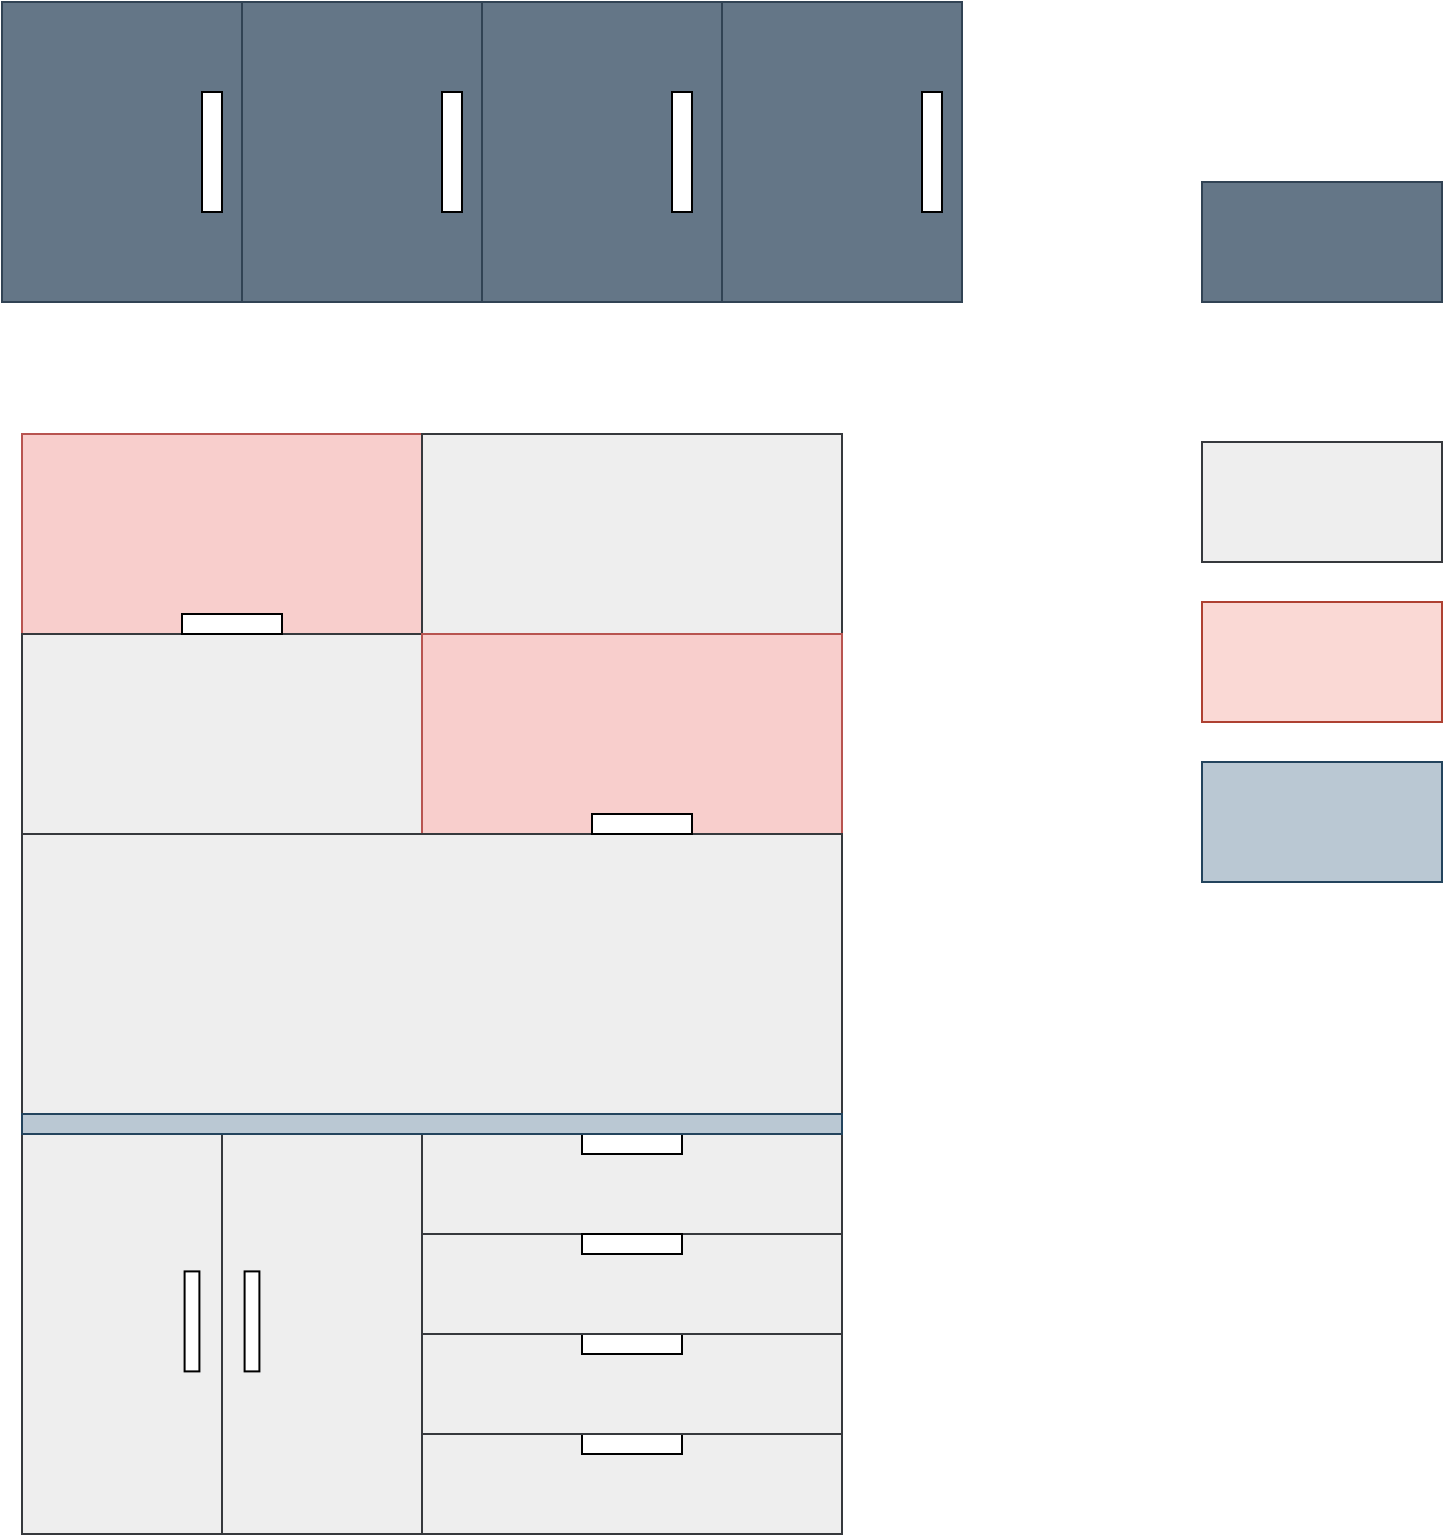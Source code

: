<mxfile version="21.7.2" type="github">
  <diagram name="Page-1" id="67bxx6ICDhTtdGV3Eazt">
    <mxGraphModel dx="3004" dy="2414" grid="1" gridSize="10" guides="1" tooltips="1" connect="1" arrows="1" fold="1" page="1" pageScale="1" pageWidth="827" pageHeight="1169" math="0" shadow="0">
      <root>
        <mxCell id="0" />
        <mxCell id="1" parent="0" />
        <mxCell id="V_eQYziDbyRIFbU8wqPd-2" value="" style="rounded=0;whiteSpace=wrap;html=1;fillColor=#f8cecc;strokeColor=#b85450;" vertex="1" parent="1">
          <mxGeometry x="-710" y="-774" width="200" height="100" as="geometry" />
        </mxCell>
        <mxCell id="V_eQYziDbyRIFbU8wqPd-3" value="" style="rounded=0;whiteSpace=wrap;html=1;fillColor=#eeeeee;strokeColor=#36393d;" vertex="1" parent="1">
          <mxGeometry x="-510" y="-774" width="210" height="100" as="geometry" />
        </mxCell>
        <mxCell id="V_eQYziDbyRIFbU8wqPd-4" value="" style="rounded=0;whiteSpace=wrap;html=1;fillColor=#eeeeee;strokeColor=#36393d;" vertex="1" parent="1">
          <mxGeometry x="-710" y="-674" width="200" height="100" as="geometry" />
        </mxCell>
        <mxCell id="V_eQYziDbyRIFbU8wqPd-5" value="" style="rounded=0;whiteSpace=wrap;html=1;fillColor=#f8cecc;strokeColor=#b85450;" vertex="1" parent="1">
          <mxGeometry x="-510" y="-674" width="210" height="100" as="geometry" />
        </mxCell>
        <mxCell id="V_eQYziDbyRIFbU8wqPd-6" value="" style="rounded=0;whiteSpace=wrap;html=1;fillColor=#eeeeee;strokeColor=#36393d;" vertex="1" parent="1">
          <mxGeometry x="-710" y="-574" width="410" height="150" as="geometry" />
        </mxCell>
        <mxCell id="V_eQYziDbyRIFbU8wqPd-7" value="" style="rounded=0;whiteSpace=wrap;html=1;rotation=-180;" vertex="1" parent="1">
          <mxGeometry x="-630" y="-684" width="50" height="10" as="geometry" />
        </mxCell>
        <mxCell id="V_eQYziDbyRIFbU8wqPd-8" value="" style="rounded=0;whiteSpace=wrap;html=1;rotation=-180;" vertex="1" parent="1">
          <mxGeometry x="-425" y="-584" width="50" height="10" as="geometry" />
        </mxCell>
        <mxCell id="V_eQYziDbyRIFbU8wqPd-9" value="" style="group" vertex="1" connectable="0" parent="1">
          <mxGeometry x="-710" y="-424" width="200" height="200" as="geometry" />
        </mxCell>
        <mxCell id="V_eQYziDbyRIFbU8wqPd-10" value="" style="rounded=0;whiteSpace=wrap;html=1;fillColor=#eeeeee;strokeColor=#36393d;" vertex="1" parent="V_eQYziDbyRIFbU8wqPd-9">
          <mxGeometry width="100" height="200" as="geometry" />
        </mxCell>
        <mxCell id="V_eQYziDbyRIFbU8wqPd-11" value="" style="rounded=0;whiteSpace=wrap;html=1;fillColor=#eeeeee;strokeColor=#36393d;" vertex="1" parent="V_eQYziDbyRIFbU8wqPd-9">
          <mxGeometry x="100" width="100" height="200" as="geometry" />
        </mxCell>
        <mxCell id="V_eQYziDbyRIFbU8wqPd-12" value="" style="rounded=0;whiteSpace=wrap;html=1;rotation=90;" vertex="1" parent="V_eQYziDbyRIFbU8wqPd-9">
          <mxGeometry x="90" y="89.997" width="50" height="7.407" as="geometry" />
        </mxCell>
        <mxCell id="V_eQYziDbyRIFbU8wqPd-13" value="" style="rounded=0;whiteSpace=wrap;html=1;rotation=90;" vertex="1" parent="V_eQYziDbyRIFbU8wqPd-9">
          <mxGeometry x="60" y="89.997" width="50" height="7.407" as="geometry" />
        </mxCell>
        <mxCell id="V_eQYziDbyRIFbU8wqPd-14" value="" style="group" vertex="1" connectable="0" parent="1">
          <mxGeometry x="-510" y="-274" width="210" height="50" as="geometry" />
        </mxCell>
        <mxCell id="V_eQYziDbyRIFbU8wqPd-15" value="" style="rounded=0;whiteSpace=wrap;html=1;fillColor=#eeeeee;strokeColor=#36393d;" vertex="1" parent="V_eQYziDbyRIFbU8wqPd-14">
          <mxGeometry width="210" height="50" as="geometry" />
        </mxCell>
        <mxCell id="V_eQYziDbyRIFbU8wqPd-16" value="" style="rounded=0;whiteSpace=wrap;html=1;" vertex="1" parent="V_eQYziDbyRIFbU8wqPd-14">
          <mxGeometry x="80" width="50" height="10" as="geometry" />
        </mxCell>
        <mxCell id="V_eQYziDbyRIFbU8wqPd-17" value="" style="group" vertex="1" connectable="0" parent="1">
          <mxGeometry x="-510" y="-424" width="210" height="50" as="geometry" />
        </mxCell>
        <mxCell id="V_eQYziDbyRIFbU8wqPd-18" value="" style="rounded=0;whiteSpace=wrap;html=1;fillColor=#eeeeee;strokeColor=#36393d;" vertex="1" parent="V_eQYziDbyRIFbU8wqPd-17">
          <mxGeometry width="210" height="50" as="geometry" />
        </mxCell>
        <mxCell id="V_eQYziDbyRIFbU8wqPd-19" value="" style="rounded=0;whiteSpace=wrap;html=1;" vertex="1" parent="V_eQYziDbyRIFbU8wqPd-17">
          <mxGeometry x="80" width="50" height="10" as="geometry" />
        </mxCell>
        <mxCell id="V_eQYziDbyRIFbU8wqPd-20" value="" style="group" vertex="1" connectable="0" parent="1">
          <mxGeometry x="-510" y="-324" width="210" height="50" as="geometry" />
        </mxCell>
        <mxCell id="V_eQYziDbyRIFbU8wqPd-21" value="" style="rounded=0;whiteSpace=wrap;html=1;fillColor=#eeeeee;strokeColor=#36393d;" vertex="1" parent="V_eQYziDbyRIFbU8wqPd-20">
          <mxGeometry width="210" height="50" as="geometry" />
        </mxCell>
        <mxCell id="V_eQYziDbyRIFbU8wqPd-22" value="" style="rounded=0;whiteSpace=wrap;html=1;" vertex="1" parent="V_eQYziDbyRIFbU8wqPd-20">
          <mxGeometry x="80" width="50" height="10" as="geometry" />
        </mxCell>
        <mxCell id="V_eQYziDbyRIFbU8wqPd-23" value="" style="group" vertex="1" connectable="0" parent="1">
          <mxGeometry x="-510" y="-374" width="210" height="50" as="geometry" />
        </mxCell>
        <mxCell id="V_eQYziDbyRIFbU8wqPd-24" value="" style="rounded=0;whiteSpace=wrap;html=1;fillColor=#eeeeee;strokeColor=#36393d;" vertex="1" parent="V_eQYziDbyRIFbU8wqPd-23">
          <mxGeometry width="210" height="50" as="geometry" />
        </mxCell>
        <mxCell id="V_eQYziDbyRIFbU8wqPd-25" value="" style="rounded=0;whiteSpace=wrap;html=1;" vertex="1" parent="V_eQYziDbyRIFbU8wqPd-23">
          <mxGeometry x="80" width="50" height="10" as="geometry" />
        </mxCell>
        <mxCell id="V_eQYziDbyRIFbU8wqPd-26" value="" style="rounded=0;whiteSpace=wrap;html=1;fillColor=#bac8d3;strokeColor=#23445d;" vertex="1" parent="1">
          <mxGeometry x="-710" y="-434" width="410" height="10" as="geometry" />
        </mxCell>
        <mxCell id="V_eQYziDbyRIFbU8wqPd-27" value="" style="rounded=0;whiteSpace=wrap;html=1;fillColor=#fad9d5;strokeColor=#ae4132;" vertex="1" parent="1">
          <mxGeometry x="-120" y="-690" width="120" height="60" as="geometry" />
        </mxCell>
        <mxCell id="V_eQYziDbyRIFbU8wqPd-28" value="" style="rounded=0;whiteSpace=wrap;html=1;fillColor=#bac8d3;strokeColor=#23445d;" vertex="1" parent="1">
          <mxGeometry x="-120" y="-610" width="120" height="60" as="geometry" />
        </mxCell>
        <mxCell id="V_eQYziDbyRIFbU8wqPd-29" value="" style="rounded=0;whiteSpace=wrap;html=1;fillColor=#eeeeee;strokeColor=#36393d;" vertex="1" parent="1">
          <mxGeometry x="-120" y="-770" width="120" height="60" as="geometry" />
        </mxCell>
        <mxCell id="V_eQYziDbyRIFbU8wqPd-30" value="" style="rounded=0;whiteSpace=wrap;html=1;" vertex="1" parent="1">
          <mxGeometry x="-720" y="-990" width="480" height="150" as="geometry" />
        </mxCell>
        <mxCell id="V_eQYziDbyRIFbU8wqPd-34" value="" style="rounded=0;whiteSpace=wrap;html=1;fillColor=#647687;fontColor=#ffffff;strokeColor=#314354;" vertex="1" parent="1">
          <mxGeometry x="-720" y="-990" width="120" height="150" as="geometry" />
        </mxCell>
        <mxCell id="V_eQYziDbyRIFbU8wqPd-35" value="" style="rounded=0;whiteSpace=wrap;html=1;fillColor=#647687;fontColor=#ffffff;strokeColor=#314354;" vertex="1" parent="1">
          <mxGeometry x="-600" y="-990" width="120" height="150" as="geometry" />
        </mxCell>
        <mxCell id="V_eQYziDbyRIFbU8wqPd-36" value="" style="rounded=0;whiteSpace=wrap;html=1;fillColor=#647687;fontColor=#ffffff;strokeColor=#314354;" vertex="1" parent="1">
          <mxGeometry x="-480" y="-990" width="120" height="150" as="geometry" />
        </mxCell>
        <mxCell id="V_eQYziDbyRIFbU8wqPd-37" value="" style="rounded=0;whiteSpace=wrap;html=1;fillColor=#647687;fontColor=#ffffff;strokeColor=#314354;" vertex="1" parent="1">
          <mxGeometry x="-360" y="-990" width="120" height="150" as="geometry" />
        </mxCell>
        <mxCell id="V_eQYziDbyRIFbU8wqPd-38" value="" style="rounded=0;whiteSpace=wrap;html=1;" vertex="1" parent="1">
          <mxGeometry x="-620" y="-945" width="10" height="60" as="geometry" />
        </mxCell>
        <mxCell id="V_eQYziDbyRIFbU8wqPd-39" value="" style="rounded=0;whiteSpace=wrap;html=1;" vertex="1" parent="1">
          <mxGeometry x="-500" y="-945" width="10" height="60" as="geometry" />
        </mxCell>
        <mxCell id="V_eQYziDbyRIFbU8wqPd-40" value="" style="rounded=0;whiteSpace=wrap;html=1;" vertex="1" parent="1">
          <mxGeometry x="-385" y="-945" width="10" height="60" as="geometry" />
        </mxCell>
        <mxCell id="V_eQYziDbyRIFbU8wqPd-41" value="" style="rounded=0;whiteSpace=wrap;html=1;" vertex="1" parent="1">
          <mxGeometry x="-260" y="-945" width="10" height="60" as="geometry" />
        </mxCell>
        <mxCell id="V_eQYziDbyRIFbU8wqPd-42" value="" style="rounded=0;whiteSpace=wrap;html=1;fillColor=#647687;fontColor=#ffffff;strokeColor=#314354;" vertex="1" parent="1">
          <mxGeometry x="-120" y="-900" width="120" height="60" as="geometry" />
        </mxCell>
      </root>
    </mxGraphModel>
  </diagram>
</mxfile>
